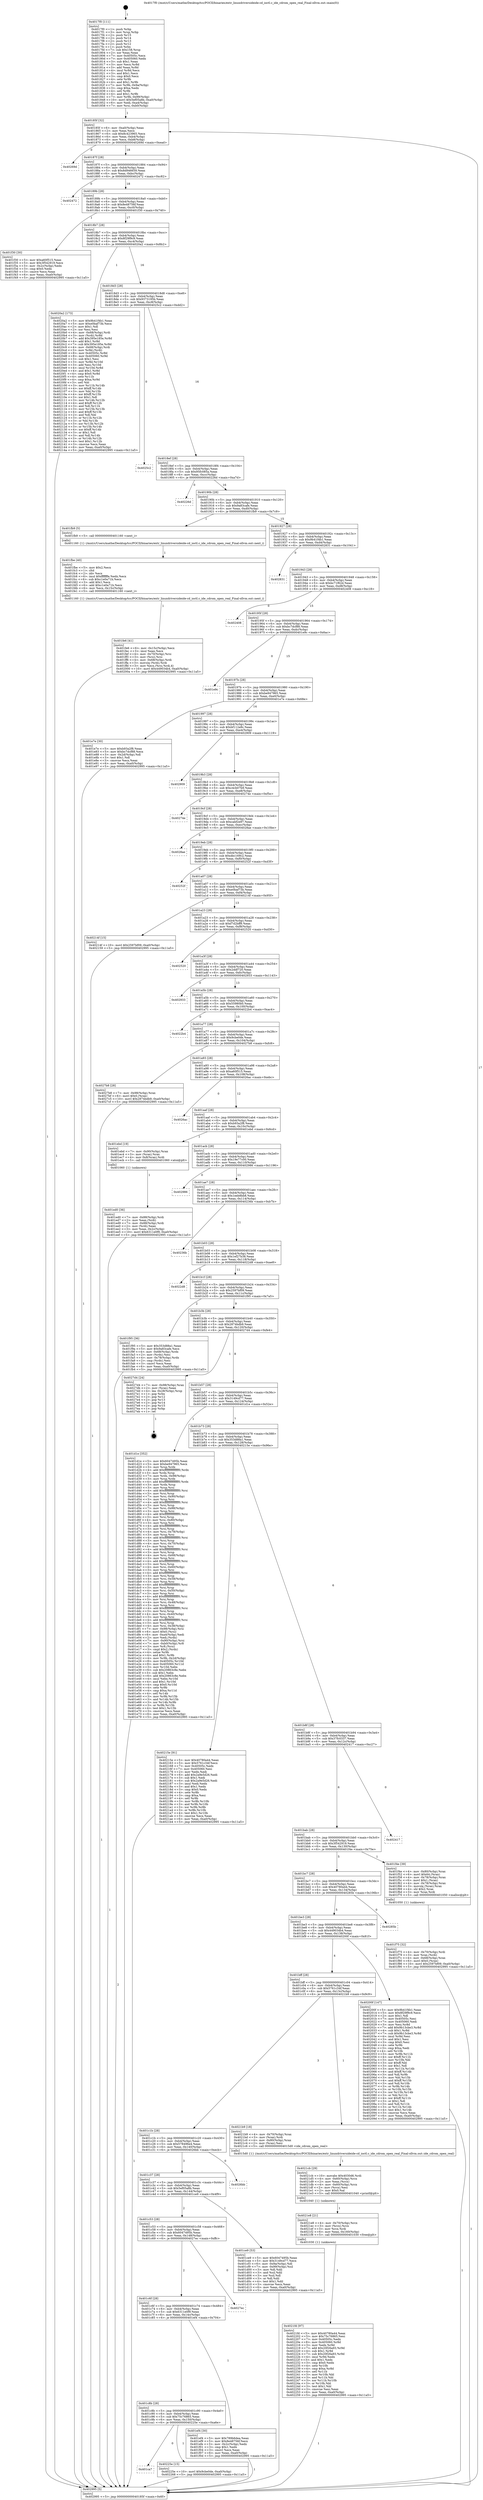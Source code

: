 digraph "0x4017f0" {
  label = "0x4017f0 (/mnt/c/Users/mathe/Desktop/tcc/POCII/binaries/extr_linuxdriversideide-cd_ioctl.c_ide_cdrom_open_real_Final-ollvm.out::main(0))"
  labelloc = "t"
  node[shape=record]

  Entry [label="",width=0.3,height=0.3,shape=circle,fillcolor=black,style=filled]
  "0x40185f" [label="{
     0x40185f [32]\l
     | [instrs]\l
     &nbsp;&nbsp;0x40185f \<+6\>: mov -0xa0(%rbp),%eax\l
     &nbsp;&nbsp;0x401865 \<+2\>: mov %eax,%ecx\l
     &nbsp;&nbsp;0x401867 \<+6\>: sub $0x8c423965,%ecx\l
     &nbsp;&nbsp;0x40186d \<+6\>: mov %eax,-0xb4(%rbp)\l
     &nbsp;&nbsp;0x401873 \<+6\>: mov %ecx,-0xb8(%rbp)\l
     &nbsp;&nbsp;0x401879 \<+6\>: je 000000000040269d \<main+0xead\>\l
  }"]
  "0x40269d" [label="{
     0x40269d\l
  }", style=dashed]
  "0x40187f" [label="{
     0x40187f [28]\l
     | [instrs]\l
     &nbsp;&nbsp;0x40187f \<+5\>: jmp 0000000000401884 \<main+0x94\>\l
     &nbsp;&nbsp;0x401884 \<+6\>: mov -0xb4(%rbp),%eax\l
     &nbsp;&nbsp;0x40188a \<+5\>: sub $0x8d946659,%eax\l
     &nbsp;&nbsp;0x40188f \<+6\>: mov %eax,-0xbc(%rbp)\l
     &nbsp;&nbsp;0x401895 \<+6\>: je 0000000000402472 \<main+0xc82\>\l
  }"]
  Exit [label="",width=0.3,height=0.3,shape=circle,fillcolor=black,style=filled,peripheries=2]
  "0x402472" [label="{
     0x402472\l
  }", style=dashed]
  "0x40189b" [label="{
     0x40189b [28]\l
     | [instrs]\l
     &nbsp;&nbsp;0x40189b \<+5\>: jmp 00000000004018a0 \<main+0xb0\>\l
     &nbsp;&nbsp;0x4018a0 \<+6\>: mov -0xb4(%rbp),%eax\l
     &nbsp;&nbsp;0x4018a6 \<+5\>: sub $0x8e48756f,%eax\l
     &nbsp;&nbsp;0x4018ab \<+6\>: mov %eax,-0xc0(%rbp)\l
     &nbsp;&nbsp;0x4018b1 \<+6\>: je 0000000000401f30 \<main+0x740\>\l
  }"]
  "0x401ca7" [label="{
     0x401ca7\l
  }", style=dashed]
  "0x401f30" [label="{
     0x401f30 [30]\l
     | [instrs]\l
     &nbsp;&nbsp;0x401f30 \<+5\>: mov $0xa60f515,%eax\l
     &nbsp;&nbsp;0x401f35 \<+5\>: mov $0x3f542919,%ecx\l
     &nbsp;&nbsp;0x401f3a \<+3\>: mov -0x2c(%rbp),%edx\l
     &nbsp;&nbsp;0x401f3d \<+3\>: cmp $0x0,%edx\l
     &nbsp;&nbsp;0x401f40 \<+3\>: cmove %ecx,%eax\l
     &nbsp;&nbsp;0x401f43 \<+6\>: mov %eax,-0xa0(%rbp)\l
     &nbsp;&nbsp;0x401f49 \<+5\>: jmp 0000000000402995 \<main+0x11a5\>\l
  }"]
  "0x4018b7" [label="{
     0x4018b7 [28]\l
     | [instrs]\l
     &nbsp;&nbsp;0x4018b7 \<+5\>: jmp 00000000004018bc \<main+0xcc\>\l
     &nbsp;&nbsp;0x4018bc \<+6\>: mov -0xb4(%rbp),%eax\l
     &nbsp;&nbsp;0x4018c2 \<+5\>: sub $0x8f29f9c9,%eax\l
     &nbsp;&nbsp;0x4018c7 \<+6\>: mov %eax,-0xc4(%rbp)\l
     &nbsp;&nbsp;0x4018cd \<+6\>: je 00000000004020a2 \<main+0x8b2\>\l
  }"]
  "0x40225e" [label="{
     0x40225e [15]\l
     | [instrs]\l
     &nbsp;&nbsp;0x40225e \<+10\>: movl $0x9cbe0de,-0xa0(%rbp)\l
     &nbsp;&nbsp;0x402268 \<+5\>: jmp 0000000000402995 \<main+0x11a5\>\l
  }"]
  "0x4020a2" [label="{
     0x4020a2 [173]\l
     | [instrs]\l
     &nbsp;&nbsp;0x4020a2 \<+5\>: mov $0x9b41f4b1,%eax\l
     &nbsp;&nbsp;0x4020a7 \<+5\>: mov $0xe0baf73b,%ecx\l
     &nbsp;&nbsp;0x4020ac \<+2\>: mov $0x1,%dl\l
     &nbsp;&nbsp;0x4020ae \<+2\>: xor %esi,%esi\l
     &nbsp;&nbsp;0x4020b0 \<+4\>: mov -0x68(%rbp),%rdi\l
     &nbsp;&nbsp;0x4020b4 \<+3\>: mov (%rdi),%r8d\l
     &nbsp;&nbsp;0x4020b7 \<+7\>: add $0x395e185e,%r8d\l
     &nbsp;&nbsp;0x4020be \<+4\>: add $0x1,%r8d\l
     &nbsp;&nbsp;0x4020c2 \<+7\>: sub $0x395e185e,%r8d\l
     &nbsp;&nbsp;0x4020c9 \<+4\>: mov -0x68(%rbp),%rdi\l
     &nbsp;&nbsp;0x4020cd \<+3\>: mov %r8d,(%rdi)\l
     &nbsp;&nbsp;0x4020d0 \<+8\>: mov 0x40505c,%r8d\l
     &nbsp;&nbsp;0x4020d8 \<+8\>: mov 0x405060,%r9d\l
     &nbsp;&nbsp;0x4020e0 \<+3\>: sub $0x1,%esi\l
     &nbsp;&nbsp;0x4020e3 \<+3\>: mov %r8d,%r10d\l
     &nbsp;&nbsp;0x4020e6 \<+3\>: add %esi,%r10d\l
     &nbsp;&nbsp;0x4020e9 \<+4\>: imul %r10d,%r8d\l
     &nbsp;&nbsp;0x4020ed \<+4\>: and $0x1,%r8d\l
     &nbsp;&nbsp;0x4020f1 \<+4\>: cmp $0x0,%r8d\l
     &nbsp;&nbsp;0x4020f5 \<+4\>: sete %r11b\l
     &nbsp;&nbsp;0x4020f9 \<+4\>: cmp $0xa,%r9d\l
     &nbsp;&nbsp;0x4020fd \<+3\>: setl %bl\l
     &nbsp;&nbsp;0x402100 \<+3\>: mov %r11b,%r14b\l
     &nbsp;&nbsp;0x402103 \<+4\>: xor $0xff,%r14b\l
     &nbsp;&nbsp;0x402107 \<+3\>: mov %bl,%r15b\l
     &nbsp;&nbsp;0x40210a \<+4\>: xor $0xff,%r15b\l
     &nbsp;&nbsp;0x40210e \<+3\>: xor $0x1,%dl\l
     &nbsp;&nbsp;0x402111 \<+3\>: mov %r14b,%r12b\l
     &nbsp;&nbsp;0x402114 \<+4\>: and $0xff,%r12b\l
     &nbsp;&nbsp;0x402118 \<+3\>: and %dl,%r11b\l
     &nbsp;&nbsp;0x40211b \<+3\>: mov %r15b,%r13b\l
     &nbsp;&nbsp;0x40211e \<+4\>: and $0xff,%r13b\l
     &nbsp;&nbsp;0x402122 \<+2\>: and %dl,%bl\l
     &nbsp;&nbsp;0x402124 \<+3\>: or %r11b,%r12b\l
     &nbsp;&nbsp;0x402127 \<+3\>: or %bl,%r13b\l
     &nbsp;&nbsp;0x40212a \<+3\>: xor %r13b,%r12b\l
     &nbsp;&nbsp;0x40212d \<+3\>: or %r15b,%r14b\l
     &nbsp;&nbsp;0x402130 \<+4\>: xor $0xff,%r14b\l
     &nbsp;&nbsp;0x402134 \<+3\>: or $0x1,%dl\l
     &nbsp;&nbsp;0x402137 \<+3\>: and %dl,%r14b\l
     &nbsp;&nbsp;0x40213a \<+3\>: or %r14b,%r12b\l
     &nbsp;&nbsp;0x40213d \<+4\>: test $0x1,%r12b\l
     &nbsp;&nbsp;0x402141 \<+3\>: cmovne %ecx,%eax\l
     &nbsp;&nbsp;0x402144 \<+6\>: mov %eax,-0xa0(%rbp)\l
     &nbsp;&nbsp;0x40214a \<+5\>: jmp 0000000000402995 \<main+0x11a5\>\l
  }"]
  "0x4018d3" [label="{
     0x4018d3 [28]\l
     | [instrs]\l
     &nbsp;&nbsp;0x4018d3 \<+5\>: jmp 00000000004018d8 \<main+0xe8\>\l
     &nbsp;&nbsp;0x4018d8 \<+6\>: mov -0xb4(%rbp),%eax\l
     &nbsp;&nbsp;0x4018de \<+5\>: sub $0x9373195b,%eax\l
     &nbsp;&nbsp;0x4018e3 \<+6\>: mov %eax,-0xc8(%rbp)\l
     &nbsp;&nbsp;0x4018e9 \<+6\>: je 00000000004025c2 \<main+0xdd2\>\l
  }"]
  "0x4021fd" [label="{
     0x4021fd [97]\l
     | [instrs]\l
     &nbsp;&nbsp;0x4021fd \<+5\>: mov $0x40780a44,%eax\l
     &nbsp;&nbsp;0x402202 \<+5\>: mov $0x75c76865,%esi\l
     &nbsp;&nbsp;0x402207 \<+7\>: mov 0x40505c,%edx\l
     &nbsp;&nbsp;0x40220e \<+8\>: mov 0x405060,%r8d\l
     &nbsp;&nbsp;0x402216 \<+3\>: mov %edx,%r9d\l
     &nbsp;&nbsp;0x402219 \<+7\>: add $0x20f26a93,%r9d\l
     &nbsp;&nbsp;0x402220 \<+4\>: sub $0x1,%r9d\l
     &nbsp;&nbsp;0x402224 \<+7\>: sub $0x20f26a93,%r9d\l
     &nbsp;&nbsp;0x40222b \<+4\>: imul %r9d,%edx\l
     &nbsp;&nbsp;0x40222f \<+3\>: and $0x1,%edx\l
     &nbsp;&nbsp;0x402232 \<+3\>: cmp $0x0,%edx\l
     &nbsp;&nbsp;0x402235 \<+4\>: sete %r10b\l
     &nbsp;&nbsp;0x402239 \<+4\>: cmp $0xa,%r8d\l
     &nbsp;&nbsp;0x40223d \<+4\>: setl %r11b\l
     &nbsp;&nbsp;0x402241 \<+3\>: mov %r10b,%bl\l
     &nbsp;&nbsp;0x402244 \<+3\>: and %r11b,%bl\l
     &nbsp;&nbsp;0x402247 \<+3\>: xor %r11b,%r10b\l
     &nbsp;&nbsp;0x40224a \<+3\>: or %r10b,%bl\l
     &nbsp;&nbsp;0x40224d \<+3\>: test $0x1,%bl\l
     &nbsp;&nbsp;0x402250 \<+3\>: cmovne %esi,%eax\l
     &nbsp;&nbsp;0x402253 \<+6\>: mov %eax,-0xa0(%rbp)\l
     &nbsp;&nbsp;0x402259 \<+5\>: jmp 0000000000402995 \<main+0x11a5\>\l
  }"]
  "0x4025c2" [label="{
     0x4025c2\l
  }", style=dashed]
  "0x4018ef" [label="{
     0x4018ef [28]\l
     | [instrs]\l
     &nbsp;&nbsp;0x4018ef \<+5\>: jmp 00000000004018f4 \<main+0x104\>\l
     &nbsp;&nbsp;0x4018f4 \<+6\>: mov -0xb4(%rbp),%eax\l
     &nbsp;&nbsp;0x4018fa \<+5\>: sub $0x95fc085a,%eax\l
     &nbsp;&nbsp;0x4018ff \<+6\>: mov %eax,-0xcc(%rbp)\l
     &nbsp;&nbsp;0x401905 \<+6\>: je 000000000040226d \<main+0xa7d\>\l
  }"]
  "0x4021e8" [label="{
     0x4021e8 [21]\l
     | [instrs]\l
     &nbsp;&nbsp;0x4021e8 \<+4\>: mov -0x70(%rbp),%rcx\l
     &nbsp;&nbsp;0x4021ec \<+3\>: mov (%rcx),%rcx\l
     &nbsp;&nbsp;0x4021ef \<+3\>: mov %rcx,%rdi\l
     &nbsp;&nbsp;0x4021f2 \<+6\>: mov %eax,-0x160(%rbp)\l
     &nbsp;&nbsp;0x4021f8 \<+5\>: call 0000000000401030 \<free@plt\>\l
     | [calls]\l
     &nbsp;&nbsp;0x401030 \{1\} (unknown)\l
  }"]
  "0x40226d" [label="{
     0x40226d\l
  }", style=dashed]
  "0x40190b" [label="{
     0x40190b [28]\l
     | [instrs]\l
     &nbsp;&nbsp;0x40190b \<+5\>: jmp 0000000000401910 \<main+0x120\>\l
     &nbsp;&nbsp;0x401910 \<+6\>: mov -0xb4(%rbp),%eax\l
     &nbsp;&nbsp;0x401916 \<+5\>: sub $0x9a83cafe,%eax\l
     &nbsp;&nbsp;0x40191b \<+6\>: mov %eax,-0xd0(%rbp)\l
     &nbsp;&nbsp;0x401921 \<+6\>: je 0000000000401fb9 \<main+0x7c9\>\l
  }"]
  "0x4021cb" [label="{
     0x4021cb [29]\l
     | [instrs]\l
     &nbsp;&nbsp;0x4021cb \<+10\>: movabs $0x4030d6,%rdi\l
     &nbsp;&nbsp;0x4021d5 \<+4\>: mov -0x60(%rbp),%rcx\l
     &nbsp;&nbsp;0x4021d9 \<+2\>: mov %eax,(%rcx)\l
     &nbsp;&nbsp;0x4021db \<+4\>: mov -0x60(%rbp),%rcx\l
     &nbsp;&nbsp;0x4021df \<+2\>: mov (%rcx),%esi\l
     &nbsp;&nbsp;0x4021e1 \<+2\>: mov $0x0,%al\l
     &nbsp;&nbsp;0x4021e3 \<+5\>: call 0000000000401040 \<printf@plt\>\l
     | [calls]\l
     &nbsp;&nbsp;0x401040 \{1\} (unknown)\l
  }"]
  "0x401fb9" [label="{
     0x401fb9 [5]\l
     | [instrs]\l
     &nbsp;&nbsp;0x401fb9 \<+5\>: call 0000000000401160 \<next_i\>\l
     | [calls]\l
     &nbsp;&nbsp;0x401160 \{1\} (/mnt/c/Users/mathe/Desktop/tcc/POCII/binaries/extr_linuxdriversideide-cd_ioctl.c_ide_cdrom_open_real_Final-ollvm.out::next_i)\l
  }"]
  "0x401927" [label="{
     0x401927 [28]\l
     | [instrs]\l
     &nbsp;&nbsp;0x401927 \<+5\>: jmp 000000000040192c \<main+0x13c\>\l
     &nbsp;&nbsp;0x40192c \<+6\>: mov -0xb4(%rbp),%eax\l
     &nbsp;&nbsp;0x401932 \<+5\>: sub $0x9b41f4b1,%eax\l
     &nbsp;&nbsp;0x401937 \<+6\>: mov %eax,-0xd4(%rbp)\l
     &nbsp;&nbsp;0x40193d \<+6\>: je 0000000000402831 \<main+0x1041\>\l
  }"]
  "0x401fe6" [label="{
     0x401fe6 [41]\l
     | [instrs]\l
     &nbsp;&nbsp;0x401fe6 \<+6\>: mov -0x15c(%rbp),%ecx\l
     &nbsp;&nbsp;0x401fec \<+3\>: imul %eax,%ecx\l
     &nbsp;&nbsp;0x401fef \<+4\>: mov -0x70(%rbp),%rsi\l
     &nbsp;&nbsp;0x401ff3 \<+3\>: mov (%rsi),%rsi\l
     &nbsp;&nbsp;0x401ff6 \<+4\>: mov -0x68(%rbp),%rdi\l
     &nbsp;&nbsp;0x401ffa \<+3\>: movslq (%rdi),%rdi\l
     &nbsp;&nbsp;0x401ffd \<+3\>: mov %ecx,(%rsi,%rdi,4)\l
     &nbsp;&nbsp;0x402000 \<+10\>: movl $0x449034b4,-0xa0(%rbp)\l
     &nbsp;&nbsp;0x40200a \<+5\>: jmp 0000000000402995 \<main+0x11a5\>\l
  }"]
  "0x402831" [label="{
     0x402831\l
  }", style=dashed]
  "0x401943" [label="{
     0x401943 [28]\l
     | [instrs]\l
     &nbsp;&nbsp;0x401943 \<+5\>: jmp 0000000000401948 \<main+0x158\>\l
     &nbsp;&nbsp;0x401948 \<+6\>: mov -0xb4(%rbp),%eax\l
     &nbsp;&nbsp;0x40194e \<+5\>: sub $0xbc71f62d,%eax\l
     &nbsp;&nbsp;0x401953 \<+6\>: mov %eax,-0xd8(%rbp)\l
     &nbsp;&nbsp;0x401959 \<+6\>: je 0000000000402408 \<main+0xc18\>\l
  }"]
  "0x401fbe" [label="{
     0x401fbe [40]\l
     | [instrs]\l
     &nbsp;&nbsp;0x401fbe \<+5\>: mov $0x2,%ecx\l
     &nbsp;&nbsp;0x401fc3 \<+1\>: cltd\l
     &nbsp;&nbsp;0x401fc4 \<+2\>: idiv %ecx\l
     &nbsp;&nbsp;0x401fc6 \<+6\>: imul $0xfffffffe,%edx,%ecx\l
     &nbsp;&nbsp;0x401fcc \<+6\>: sub $0xc1e0a71b,%ecx\l
     &nbsp;&nbsp;0x401fd2 \<+3\>: add $0x1,%ecx\l
     &nbsp;&nbsp;0x401fd5 \<+6\>: add $0xc1e0a71b,%ecx\l
     &nbsp;&nbsp;0x401fdb \<+6\>: mov %ecx,-0x15c(%rbp)\l
     &nbsp;&nbsp;0x401fe1 \<+5\>: call 0000000000401160 \<next_i\>\l
     | [calls]\l
     &nbsp;&nbsp;0x401160 \{1\} (/mnt/c/Users/mathe/Desktop/tcc/POCII/binaries/extr_linuxdriversideide-cd_ioctl.c_ide_cdrom_open_real_Final-ollvm.out::next_i)\l
  }"]
  "0x402408" [label="{
     0x402408\l
  }", style=dashed]
  "0x40195f" [label="{
     0x40195f [28]\l
     | [instrs]\l
     &nbsp;&nbsp;0x40195f \<+5\>: jmp 0000000000401964 \<main+0x174\>\l
     &nbsp;&nbsp;0x401964 \<+6\>: mov -0xb4(%rbp),%eax\l
     &nbsp;&nbsp;0x40196a \<+5\>: sub $0xbc7dcf88,%eax\l
     &nbsp;&nbsp;0x40196f \<+6\>: mov %eax,-0xdc(%rbp)\l
     &nbsp;&nbsp;0x401975 \<+6\>: je 0000000000401e9c \<main+0x6ac\>\l
  }"]
  "0x401f75" [label="{
     0x401f75 [32]\l
     | [instrs]\l
     &nbsp;&nbsp;0x401f75 \<+4\>: mov -0x70(%rbp),%rdi\l
     &nbsp;&nbsp;0x401f79 \<+3\>: mov %rax,(%rdi)\l
     &nbsp;&nbsp;0x401f7c \<+4\>: mov -0x68(%rbp),%rax\l
     &nbsp;&nbsp;0x401f80 \<+6\>: movl $0x0,(%rax)\l
     &nbsp;&nbsp;0x401f86 \<+10\>: movl $0x2597bf09,-0xa0(%rbp)\l
     &nbsp;&nbsp;0x401f90 \<+5\>: jmp 0000000000402995 \<main+0x11a5\>\l
  }"]
  "0x401e9c" [label="{
     0x401e9c\l
  }", style=dashed]
  "0x40197b" [label="{
     0x40197b [28]\l
     | [instrs]\l
     &nbsp;&nbsp;0x40197b \<+5\>: jmp 0000000000401980 \<main+0x190\>\l
     &nbsp;&nbsp;0x401980 \<+6\>: mov -0xb4(%rbp),%eax\l
     &nbsp;&nbsp;0x401986 \<+5\>: sub $0xbe947965,%eax\l
     &nbsp;&nbsp;0x40198b \<+6\>: mov %eax,-0xe0(%rbp)\l
     &nbsp;&nbsp;0x401991 \<+6\>: je 0000000000401e7e \<main+0x68e\>\l
  }"]
  "0x401c8b" [label="{
     0x401c8b [28]\l
     | [instrs]\l
     &nbsp;&nbsp;0x401c8b \<+5\>: jmp 0000000000401c90 \<main+0x4a0\>\l
     &nbsp;&nbsp;0x401c90 \<+6\>: mov -0xb4(%rbp),%eax\l
     &nbsp;&nbsp;0x401c96 \<+5\>: sub $0x75c76865,%eax\l
     &nbsp;&nbsp;0x401c9b \<+6\>: mov %eax,-0x150(%rbp)\l
     &nbsp;&nbsp;0x401ca1 \<+6\>: je 000000000040225e \<main+0xa6e\>\l
  }"]
  "0x401e7e" [label="{
     0x401e7e [30]\l
     | [instrs]\l
     &nbsp;&nbsp;0x401e7e \<+5\>: mov $0xb93a2f8,%eax\l
     &nbsp;&nbsp;0x401e83 \<+5\>: mov $0xbc7dcf88,%ecx\l
     &nbsp;&nbsp;0x401e88 \<+3\>: mov -0x2d(%rbp),%dl\l
     &nbsp;&nbsp;0x401e8b \<+3\>: test $0x1,%dl\l
     &nbsp;&nbsp;0x401e8e \<+3\>: cmovne %ecx,%eax\l
     &nbsp;&nbsp;0x401e91 \<+6\>: mov %eax,-0xa0(%rbp)\l
     &nbsp;&nbsp;0x401e97 \<+5\>: jmp 0000000000402995 \<main+0x11a5\>\l
  }"]
  "0x401997" [label="{
     0x401997 [28]\l
     | [instrs]\l
     &nbsp;&nbsp;0x401997 \<+5\>: jmp 000000000040199c \<main+0x1ac\>\l
     &nbsp;&nbsp;0x40199c \<+6\>: mov -0xb4(%rbp),%eax\l
     &nbsp;&nbsp;0x4019a2 \<+5\>: sub $0xbf112a9c,%eax\l
     &nbsp;&nbsp;0x4019a7 \<+6\>: mov %eax,-0xe4(%rbp)\l
     &nbsp;&nbsp;0x4019ad \<+6\>: je 0000000000402909 \<main+0x1119\>\l
  }"]
  "0x401ef4" [label="{
     0x401ef4 [30]\l
     | [instrs]\l
     &nbsp;&nbsp;0x401ef4 \<+5\>: mov $0x789b6dea,%eax\l
     &nbsp;&nbsp;0x401ef9 \<+5\>: mov $0x8e48756f,%ecx\l
     &nbsp;&nbsp;0x401efe \<+3\>: mov -0x2c(%rbp),%edx\l
     &nbsp;&nbsp;0x401f01 \<+3\>: cmp $0x1,%edx\l
     &nbsp;&nbsp;0x401f04 \<+3\>: cmovl %ecx,%eax\l
     &nbsp;&nbsp;0x401f07 \<+6\>: mov %eax,-0xa0(%rbp)\l
     &nbsp;&nbsp;0x401f0d \<+5\>: jmp 0000000000402995 \<main+0x11a5\>\l
  }"]
  "0x402909" [label="{
     0x402909\l
  }", style=dashed]
  "0x4019b3" [label="{
     0x4019b3 [28]\l
     | [instrs]\l
     &nbsp;&nbsp;0x4019b3 \<+5\>: jmp 00000000004019b8 \<main+0x1c8\>\l
     &nbsp;&nbsp;0x4019b8 \<+6\>: mov -0xb4(%rbp),%eax\l
     &nbsp;&nbsp;0x4019be \<+5\>: sub $0xc4cb07b9,%eax\l
     &nbsp;&nbsp;0x4019c3 \<+6\>: mov %eax,-0xe8(%rbp)\l
     &nbsp;&nbsp;0x4019c9 \<+6\>: je 000000000040274e \<main+0xf5e\>\l
  }"]
  "0x401c6f" [label="{
     0x401c6f [28]\l
     | [instrs]\l
     &nbsp;&nbsp;0x401c6f \<+5\>: jmp 0000000000401c74 \<main+0x484\>\l
     &nbsp;&nbsp;0x401c74 \<+6\>: mov -0xb4(%rbp),%eax\l
     &nbsp;&nbsp;0x401c7a \<+5\>: sub $0x6311e0f9,%eax\l
     &nbsp;&nbsp;0x401c7f \<+6\>: mov %eax,-0x14c(%rbp)\l
     &nbsp;&nbsp;0x401c85 \<+6\>: je 0000000000401ef4 \<main+0x704\>\l
  }"]
  "0x40274e" [label="{
     0x40274e\l
  }", style=dashed]
  "0x4019cf" [label="{
     0x4019cf [28]\l
     | [instrs]\l
     &nbsp;&nbsp;0x4019cf \<+5\>: jmp 00000000004019d4 \<main+0x1e4\>\l
     &nbsp;&nbsp;0x4019d4 \<+6\>: mov -0xb4(%rbp),%eax\l
     &nbsp;&nbsp;0x4019da \<+5\>: sub $0xcabf2e97,%eax\l
     &nbsp;&nbsp;0x4019df \<+6\>: mov %eax,-0xec(%rbp)\l
     &nbsp;&nbsp;0x4019e5 \<+6\>: je 00000000004028ae \<main+0x10be\>\l
  }"]
  "0x4027ec" [label="{
     0x4027ec\l
  }", style=dashed]
  "0x4028ae" [label="{
     0x4028ae\l
  }", style=dashed]
  "0x4019eb" [label="{
     0x4019eb [28]\l
     | [instrs]\l
     &nbsp;&nbsp;0x4019eb \<+5\>: jmp 00000000004019f0 \<main+0x200\>\l
     &nbsp;&nbsp;0x4019f0 \<+6\>: mov -0xb4(%rbp),%eax\l
     &nbsp;&nbsp;0x4019f6 \<+5\>: sub $0xdbc169c2,%eax\l
     &nbsp;&nbsp;0x4019fb \<+6\>: mov %eax,-0xf0(%rbp)\l
     &nbsp;&nbsp;0x401a01 \<+6\>: je 000000000040252f \<main+0xd3f\>\l
  }"]
  "0x401ed0" [label="{
     0x401ed0 [36]\l
     | [instrs]\l
     &nbsp;&nbsp;0x401ed0 \<+7\>: mov -0x88(%rbp),%rdi\l
     &nbsp;&nbsp;0x401ed7 \<+2\>: mov %eax,(%rdi)\l
     &nbsp;&nbsp;0x401ed9 \<+7\>: mov -0x88(%rbp),%rdi\l
     &nbsp;&nbsp;0x401ee0 \<+2\>: mov (%rdi),%eax\l
     &nbsp;&nbsp;0x401ee2 \<+3\>: mov %eax,-0x2c(%rbp)\l
     &nbsp;&nbsp;0x401ee5 \<+10\>: movl $0x6311e0f9,-0xa0(%rbp)\l
     &nbsp;&nbsp;0x401eef \<+5\>: jmp 0000000000402995 \<main+0x11a5\>\l
  }"]
  "0x40252f" [label="{
     0x40252f\l
  }", style=dashed]
  "0x401a07" [label="{
     0x401a07 [28]\l
     | [instrs]\l
     &nbsp;&nbsp;0x401a07 \<+5\>: jmp 0000000000401a0c \<main+0x21c\>\l
     &nbsp;&nbsp;0x401a0c \<+6\>: mov -0xb4(%rbp),%eax\l
     &nbsp;&nbsp;0x401a12 \<+5\>: sub $0xe0baf73b,%eax\l
     &nbsp;&nbsp;0x401a17 \<+6\>: mov %eax,-0xf4(%rbp)\l
     &nbsp;&nbsp;0x401a1d \<+6\>: je 000000000040214f \<main+0x95f\>\l
  }"]
  "0x4017f0" [label="{
     0x4017f0 [111]\l
     | [instrs]\l
     &nbsp;&nbsp;0x4017f0 \<+1\>: push %rbp\l
     &nbsp;&nbsp;0x4017f1 \<+3\>: mov %rsp,%rbp\l
     &nbsp;&nbsp;0x4017f4 \<+2\>: push %r15\l
     &nbsp;&nbsp;0x4017f6 \<+2\>: push %r14\l
     &nbsp;&nbsp;0x4017f8 \<+2\>: push %r13\l
     &nbsp;&nbsp;0x4017fa \<+2\>: push %r12\l
     &nbsp;&nbsp;0x4017fc \<+1\>: push %rbx\l
     &nbsp;&nbsp;0x4017fd \<+7\>: sub $0x158,%rsp\l
     &nbsp;&nbsp;0x401804 \<+2\>: xor %eax,%eax\l
     &nbsp;&nbsp;0x401806 \<+7\>: mov 0x40505c,%ecx\l
     &nbsp;&nbsp;0x40180d \<+7\>: mov 0x405060,%edx\l
     &nbsp;&nbsp;0x401814 \<+3\>: sub $0x1,%eax\l
     &nbsp;&nbsp;0x401817 \<+3\>: mov %ecx,%r8d\l
     &nbsp;&nbsp;0x40181a \<+3\>: add %eax,%r8d\l
     &nbsp;&nbsp;0x40181d \<+4\>: imul %r8d,%ecx\l
     &nbsp;&nbsp;0x401821 \<+3\>: and $0x1,%ecx\l
     &nbsp;&nbsp;0x401824 \<+3\>: cmp $0x0,%ecx\l
     &nbsp;&nbsp;0x401827 \<+4\>: sete %r9b\l
     &nbsp;&nbsp;0x40182b \<+4\>: and $0x1,%r9b\l
     &nbsp;&nbsp;0x40182f \<+7\>: mov %r9b,-0x9a(%rbp)\l
     &nbsp;&nbsp;0x401836 \<+3\>: cmp $0xa,%edx\l
     &nbsp;&nbsp;0x401839 \<+4\>: setl %r9b\l
     &nbsp;&nbsp;0x40183d \<+4\>: and $0x1,%r9b\l
     &nbsp;&nbsp;0x401841 \<+7\>: mov %r9b,-0x99(%rbp)\l
     &nbsp;&nbsp;0x401848 \<+10\>: movl $0x5ef05a8b,-0xa0(%rbp)\l
     &nbsp;&nbsp;0x401852 \<+6\>: mov %edi,-0xa4(%rbp)\l
     &nbsp;&nbsp;0x401858 \<+7\>: mov %rsi,-0xb0(%rbp)\l
  }"]
  "0x40214f" [label="{
     0x40214f [15]\l
     | [instrs]\l
     &nbsp;&nbsp;0x40214f \<+10\>: movl $0x2597bf09,-0xa0(%rbp)\l
     &nbsp;&nbsp;0x402159 \<+5\>: jmp 0000000000402995 \<main+0x11a5\>\l
  }"]
  "0x401a23" [label="{
     0x401a23 [28]\l
     | [instrs]\l
     &nbsp;&nbsp;0x401a23 \<+5\>: jmp 0000000000401a28 \<main+0x238\>\l
     &nbsp;&nbsp;0x401a28 \<+6\>: mov -0xb4(%rbp),%eax\l
     &nbsp;&nbsp;0x401a2e \<+5\>: sub $0xf7d2bff9,%eax\l
     &nbsp;&nbsp;0x401a33 \<+6\>: mov %eax,-0xf8(%rbp)\l
     &nbsp;&nbsp;0x401a39 \<+6\>: je 0000000000402520 \<main+0xd30\>\l
  }"]
  "0x402995" [label="{
     0x402995 [5]\l
     | [instrs]\l
     &nbsp;&nbsp;0x402995 \<+5\>: jmp 000000000040185f \<main+0x6f\>\l
  }"]
  "0x402520" [label="{
     0x402520\l
  }", style=dashed]
  "0x401a3f" [label="{
     0x401a3f [28]\l
     | [instrs]\l
     &nbsp;&nbsp;0x401a3f \<+5\>: jmp 0000000000401a44 \<main+0x254\>\l
     &nbsp;&nbsp;0x401a44 \<+6\>: mov -0xb4(%rbp),%eax\l
     &nbsp;&nbsp;0x401a4a \<+5\>: sub $0x2ddf720,%eax\l
     &nbsp;&nbsp;0x401a4f \<+6\>: mov %eax,-0xfc(%rbp)\l
     &nbsp;&nbsp;0x401a55 \<+6\>: je 0000000000402933 \<main+0x1143\>\l
  }"]
  "0x401c53" [label="{
     0x401c53 [28]\l
     | [instrs]\l
     &nbsp;&nbsp;0x401c53 \<+5\>: jmp 0000000000401c58 \<main+0x468\>\l
     &nbsp;&nbsp;0x401c58 \<+6\>: mov -0xb4(%rbp),%eax\l
     &nbsp;&nbsp;0x401c5e \<+5\>: sub $0x6047495b,%eax\l
     &nbsp;&nbsp;0x401c63 \<+6\>: mov %eax,-0x148(%rbp)\l
     &nbsp;&nbsp;0x401c69 \<+6\>: je 00000000004027ec \<main+0xffc\>\l
  }"]
  "0x402933" [label="{
     0x402933\l
  }", style=dashed]
  "0x401a5b" [label="{
     0x401a5b [28]\l
     | [instrs]\l
     &nbsp;&nbsp;0x401a5b \<+5\>: jmp 0000000000401a60 \<main+0x270\>\l
     &nbsp;&nbsp;0x401a60 \<+6\>: mov -0xb4(%rbp),%eax\l
     &nbsp;&nbsp;0x401a66 \<+5\>: sub $0x55980b0,%eax\l
     &nbsp;&nbsp;0x401a6b \<+6\>: mov %eax,-0x100(%rbp)\l
     &nbsp;&nbsp;0x401a71 \<+6\>: je 00000000004022b4 \<main+0xac4\>\l
  }"]
  "0x401ce9" [label="{
     0x401ce9 [53]\l
     | [instrs]\l
     &nbsp;&nbsp;0x401ce9 \<+5\>: mov $0x6047495b,%eax\l
     &nbsp;&nbsp;0x401cee \<+5\>: mov $0x3149cd77,%ecx\l
     &nbsp;&nbsp;0x401cf3 \<+6\>: mov -0x9a(%rbp),%dl\l
     &nbsp;&nbsp;0x401cf9 \<+7\>: mov -0x99(%rbp),%sil\l
     &nbsp;&nbsp;0x401d00 \<+3\>: mov %dl,%dil\l
     &nbsp;&nbsp;0x401d03 \<+3\>: and %sil,%dil\l
     &nbsp;&nbsp;0x401d06 \<+3\>: xor %sil,%dl\l
     &nbsp;&nbsp;0x401d09 \<+3\>: or %dl,%dil\l
     &nbsp;&nbsp;0x401d0c \<+4\>: test $0x1,%dil\l
     &nbsp;&nbsp;0x401d10 \<+3\>: cmovne %ecx,%eax\l
     &nbsp;&nbsp;0x401d13 \<+6\>: mov %eax,-0xa0(%rbp)\l
     &nbsp;&nbsp;0x401d19 \<+5\>: jmp 0000000000402995 \<main+0x11a5\>\l
  }"]
  "0x4022b4" [label="{
     0x4022b4\l
  }", style=dashed]
  "0x401a77" [label="{
     0x401a77 [28]\l
     | [instrs]\l
     &nbsp;&nbsp;0x401a77 \<+5\>: jmp 0000000000401a7c \<main+0x28c\>\l
     &nbsp;&nbsp;0x401a7c \<+6\>: mov -0xb4(%rbp),%eax\l
     &nbsp;&nbsp;0x401a82 \<+5\>: sub $0x9cbe0de,%eax\l
     &nbsp;&nbsp;0x401a87 \<+6\>: mov %eax,-0x104(%rbp)\l
     &nbsp;&nbsp;0x401a8d \<+6\>: je 00000000004027b8 \<main+0xfc8\>\l
  }"]
  "0x401c37" [label="{
     0x401c37 [28]\l
     | [instrs]\l
     &nbsp;&nbsp;0x401c37 \<+5\>: jmp 0000000000401c3c \<main+0x44c\>\l
     &nbsp;&nbsp;0x401c3c \<+6\>: mov -0xb4(%rbp),%eax\l
     &nbsp;&nbsp;0x401c42 \<+5\>: sub $0x5ef05a8b,%eax\l
     &nbsp;&nbsp;0x401c47 \<+6\>: mov %eax,-0x144(%rbp)\l
     &nbsp;&nbsp;0x401c4d \<+6\>: je 0000000000401ce9 \<main+0x4f9\>\l
  }"]
  "0x4027b8" [label="{
     0x4027b8 [28]\l
     | [instrs]\l
     &nbsp;&nbsp;0x4027b8 \<+7\>: mov -0x98(%rbp),%rax\l
     &nbsp;&nbsp;0x4027bf \<+6\>: movl $0x0,(%rax)\l
     &nbsp;&nbsp;0x4027c5 \<+10\>: movl $0x2874bdb9,-0xa0(%rbp)\l
     &nbsp;&nbsp;0x4027cf \<+5\>: jmp 0000000000402995 \<main+0x11a5\>\l
  }"]
  "0x401a93" [label="{
     0x401a93 [28]\l
     | [instrs]\l
     &nbsp;&nbsp;0x401a93 \<+5\>: jmp 0000000000401a98 \<main+0x2a8\>\l
     &nbsp;&nbsp;0x401a98 \<+6\>: mov -0xb4(%rbp),%eax\l
     &nbsp;&nbsp;0x401a9e \<+5\>: sub $0xa60f515,%eax\l
     &nbsp;&nbsp;0x401aa3 \<+6\>: mov %eax,-0x108(%rbp)\l
     &nbsp;&nbsp;0x401aa9 \<+6\>: je 00000000004026ac \<main+0xebc\>\l
  }"]
  "0x4026bb" [label="{
     0x4026bb\l
  }", style=dashed]
  "0x4026ac" [label="{
     0x4026ac\l
  }", style=dashed]
  "0x401aaf" [label="{
     0x401aaf [28]\l
     | [instrs]\l
     &nbsp;&nbsp;0x401aaf \<+5\>: jmp 0000000000401ab4 \<main+0x2c4\>\l
     &nbsp;&nbsp;0x401ab4 \<+6\>: mov -0xb4(%rbp),%eax\l
     &nbsp;&nbsp;0x401aba \<+5\>: sub $0xb93a2f8,%eax\l
     &nbsp;&nbsp;0x401abf \<+6\>: mov %eax,-0x10c(%rbp)\l
     &nbsp;&nbsp;0x401ac5 \<+6\>: je 0000000000401ebd \<main+0x6cd\>\l
  }"]
  "0x401c1b" [label="{
     0x401c1b [28]\l
     | [instrs]\l
     &nbsp;&nbsp;0x401c1b \<+5\>: jmp 0000000000401c20 \<main+0x430\>\l
     &nbsp;&nbsp;0x401c20 \<+6\>: mov -0xb4(%rbp),%eax\l
     &nbsp;&nbsp;0x401c26 \<+5\>: sub $0x578496e4,%eax\l
     &nbsp;&nbsp;0x401c2b \<+6\>: mov %eax,-0x140(%rbp)\l
     &nbsp;&nbsp;0x401c31 \<+6\>: je 00000000004026bb \<main+0xecb\>\l
  }"]
  "0x401ebd" [label="{
     0x401ebd [19]\l
     | [instrs]\l
     &nbsp;&nbsp;0x401ebd \<+7\>: mov -0x90(%rbp),%rax\l
     &nbsp;&nbsp;0x401ec4 \<+3\>: mov (%rax),%rax\l
     &nbsp;&nbsp;0x401ec7 \<+4\>: mov 0x8(%rax),%rdi\l
     &nbsp;&nbsp;0x401ecb \<+5\>: call 0000000000401060 \<atoi@plt\>\l
     | [calls]\l
     &nbsp;&nbsp;0x401060 \{1\} (unknown)\l
  }"]
  "0x401acb" [label="{
     0x401acb [28]\l
     | [instrs]\l
     &nbsp;&nbsp;0x401acb \<+5\>: jmp 0000000000401ad0 \<main+0x2e0\>\l
     &nbsp;&nbsp;0x401ad0 \<+6\>: mov -0xb4(%rbp),%eax\l
     &nbsp;&nbsp;0x401ad6 \<+5\>: sub $0x19e77c00,%eax\l
     &nbsp;&nbsp;0x401adb \<+6\>: mov %eax,-0x110(%rbp)\l
     &nbsp;&nbsp;0x401ae1 \<+6\>: je 0000000000402986 \<main+0x1196\>\l
  }"]
  "0x4021b9" [label="{
     0x4021b9 [18]\l
     | [instrs]\l
     &nbsp;&nbsp;0x4021b9 \<+4\>: mov -0x70(%rbp),%rax\l
     &nbsp;&nbsp;0x4021bd \<+3\>: mov (%rax),%rdi\l
     &nbsp;&nbsp;0x4021c0 \<+4\>: mov -0x80(%rbp),%rax\l
     &nbsp;&nbsp;0x4021c4 \<+2\>: mov (%rax),%esi\l
     &nbsp;&nbsp;0x4021c6 \<+5\>: call 00000000004015d0 \<ide_cdrom_open_real\>\l
     | [calls]\l
     &nbsp;&nbsp;0x4015d0 \{1\} (/mnt/c/Users/mathe/Desktop/tcc/POCII/binaries/extr_linuxdriversideide-cd_ioctl.c_ide_cdrom_open_real_Final-ollvm.out::ide_cdrom_open_real)\l
  }"]
  "0x402986" [label="{
     0x402986\l
  }", style=dashed]
  "0x401ae7" [label="{
     0x401ae7 [28]\l
     | [instrs]\l
     &nbsp;&nbsp;0x401ae7 \<+5\>: jmp 0000000000401aec \<main+0x2fc\>\l
     &nbsp;&nbsp;0x401aec \<+6\>: mov -0xb4(%rbp),%eax\l
     &nbsp;&nbsp;0x401af2 \<+5\>: sub $0x1eeb8bb8,%eax\l
     &nbsp;&nbsp;0x401af7 \<+6\>: mov %eax,-0x114(%rbp)\l
     &nbsp;&nbsp;0x401afd \<+6\>: je 000000000040236b \<main+0xb7b\>\l
  }"]
  "0x401bff" [label="{
     0x401bff [28]\l
     | [instrs]\l
     &nbsp;&nbsp;0x401bff \<+5\>: jmp 0000000000401c04 \<main+0x414\>\l
     &nbsp;&nbsp;0x401c04 \<+6\>: mov -0xb4(%rbp),%eax\l
     &nbsp;&nbsp;0x401c0a \<+5\>: sub $0x5761c34f,%eax\l
     &nbsp;&nbsp;0x401c0f \<+6\>: mov %eax,-0x13c(%rbp)\l
     &nbsp;&nbsp;0x401c15 \<+6\>: je 00000000004021b9 \<main+0x9c9\>\l
  }"]
  "0x40236b" [label="{
     0x40236b\l
  }", style=dashed]
  "0x401b03" [label="{
     0x401b03 [28]\l
     | [instrs]\l
     &nbsp;&nbsp;0x401b03 \<+5\>: jmp 0000000000401b08 \<main+0x318\>\l
     &nbsp;&nbsp;0x401b08 \<+6\>: mov -0xb4(%rbp),%eax\l
     &nbsp;&nbsp;0x401b0e \<+5\>: sub $0x1ef27b38,%eax\l
     &nbsp;&nbsp;0x401b13 \<+6\>: mov %eax,-0x118(%rbp)\l
     &nbsp;&nbsp;0x401b19 \<+6\>: je 00000000004022d8 \<main+0xae8\>\l
  }"]
  "0x40200f" [label="{
     0x40200f [147]\l
     | [instrs]\l
     &nbsp;&nbsp;0x40200f \<+5\>: mov $0x9b41f4b1,%eax\l
     &nbsp;&nbsp;0x402014 \<+5\>: mov $0x8f29f9c9,%ecx\l
     &nbsp;&nbsp;0x402019 \<+2\>: mov $0x1,%dl\l
     &nbsp;&nbsp;0x40201b \<+7\>: mov 0x40505c,%esi\l
     &nbsp;&nbsp;0x402022 \<+7\>: mov 0x405060,%edi\l
     &nbsp;&nbsp;0x402029 \<+3\>: mov %esi,%r8d\l
     &nbsp;&nbsp;0x40202c \<+7\>: add $0x9b13cbe3,%r8d\l
     &nbsp;&nbsp;0x402033 \<+4\>: sub $0x1,%r8d\l
     &nbsp;&nbsp;0x402037 \<+7\>: sub $0x9b13cbe3,%r8d\l
     &nbsp;&nbsp;0x40203e \<+4\>: imul %r8d,%esi\l
     &nbsp;&nbsp;0x402042 \<+3\>: and $0x1,%esi\l
     &nbsp;&nbsp;0x402045 \<+3\>: cmp $0x0,%esi\l
     &nbsp;&nbsp;0x402048 \<+4\>: sete %r9b\l
     &nbsp;&nbsp;0x40204c \<+3\>: cmp $0xa,%edi\l
     &nbsp;&nbsp;0x40204f \<+4\>: setl %r10b\l
     &nbsp;&nbsp;0x402053 \<+3\>: mov %r9b,%r11b\l
     &nbsp;&nbsp;0x402056 \<+4\>: xor $0xff,%r11b\l
     &nbsp;&nbsp;0x40205a \<+3\>: mov %r10b,%bl\l
     &nbsp;&nbsp;0x40205d \<+3\>: xor $0xff,%bl\l
     &nbsp;&nbsp;0x402060 \<+3\>: xor $0x1,%dl\l
     &nbsp;&nbsp;0x402063 \<+3\>: mov %r11b,%r14b\l
     &nbsp;&nbsp;0x402066 \<+4\>: and $0xff,%r14b\l
     &nbsp;&nbsp;0x40206a \<+3\>: and %dl,%r9b\l
     &nbsp;&nbsp;0x40206d \<+3\>: mov %bl,%r15b\l
     &nbsp;&nbsp;0x402070 \<+4\>: and $0xff,%r15b\l
     &nbsp;&nbsp;0x402074 \<+3\>: and %dl,%r10b\l
     &nbsp;&nbsp;0x402077 \<+3\>: or %r9b,%r14b\l
     &nbsp;&nbsp;0x40207a \<+3\>: or %r10b,%r15b\l
     &nbsp;&nbsp;0x40207d \<+3\>: xor %r15b,%r14b\l
     &nbsp;&nbsp;0x402080 \<+3\>: or %bl,%r11b\l
     &nbsp;&nbsp;0x402083 \<+4\>: xor $0xff,%r11b\l
     &nbsp;&nbsp;0x402087 \<+3\>: or $0x1,%dl\l
     &nbsp;&nbsp;0x40208a \<+3\>: and %dl,%r11b\l
     &nbsp;&nbsp;0x40208d \<+3\>: or %r11b,%r14b\l
     &nbsp;&nbsp;0x402090 \<+4\>: test $0x1,%r14b\l
     &nbsp;&nbsp;0x402094 \<+3\>: cmovne %ecx,%eax\l
     &nbsp;&nbsp;0x402097 \<+6\>: mov %eax,-0xa0(%rbp)\l
     &nbsp;&nbsp;0x40209d \<+5\>: jmp 0000000000402995 \<main+0x11a5\>\l
  }"]
  "0x4022d8" [label="{
     0x4022d8\l
  }", style=dashed]
  "0x401b1f" [label="{
     0x401b1f [28]\l
     | [instrs]\l
     &nbsp;&nbsp;0x401b1f \<+5\>: jmp 0000000000401b24 \<main+0x334\>\l
     &nbsp;&nbsp;0x401b24 \<+6\>: mov -0xb4(%rbp),%eax\l
     &nbsp;&nbsp;0x401b2a \<+5\>: sub $0x2597bf09,%eax\l
     &nbsp;&nbsp;0x401b2f \<+6\>: mov %eax,-0x11c(%rbp)\l
     &nbsp;&nbsp;0x401b35 \<+6\>: je 0000000000401f95 \<main+0x7a5\>\l
  }"]
  "0x401be3" [label="{
     0x401be3 [28]\l
     | [instrs]\l
     &nbsp;&nbsp;0x401be3 \<+5\>: jmp 0000000000401be8 \<main+0x3f8\>\l
     &nbsp;&nbsp;0x401be8 \<+6\>: mov -0xb4(%rbp),%eax\l
     &nbsp;&nbsp;0x401bee \<+5\>: sub $0x449034b4,%eax\l
     &nbsp;&nbsp;0x401bf3 \<+6\>: mov %eax,-0x138(%rbp)\l
     &nbsp;&nbsp;0x401bf9 \<+6\>: je 000000000040200f \<main+0x81f\>\l
  }"]
  "0x401f95" [label="{
     0x401f95 [36]\l
     | [instrs]\l
     &nbsp;&nbsp;0x401f95 \<+5\>: mov $0x353d88a1,%eax\l
     &nbsp;&nbsp;0x401f9a \<+5\>: mov $0x9a83cafe,%ecx\l
     &nbsp;&nbsp;0x401f9f \<+4\>: mov -0x68(%rbp),%rdx\l
     &nbsp;&nbsp;0x401fa3 \<+2\>: mov (%rdx),%esi\l
     &nbsp;&nbsp;0x401fa5 \<+4\>: mov -0x78(%rbp),%rdx\l
     &nbsp;&nbsp;0x401fa9 \<+2\>: cmp (%rdx),%esi\l
     &nbsp;&nbsp;0x401fab \<+3\>: cmovl %ecx,%eax\l
     &nbsp;&nbsp;0x401fae \<+6\>: mov %eax,-0xa0(%rbp)\l
     &nbsp;&nbsp;0x401fb4 \<+5\>: jmp 0000000000402995 \<main+0x11a5\>\l
  }"]
  "0x401b3b" [label="{
     0x401b3b [28]\l
     | [instrs]\l
     &nbsp;&nbsp;0x401b3b \<+5\>: jmp 0000000000401b40 \<main+0x350\>\l
     &nbsp;&nbsp;0x401b40 \<+6\>: mov -0xb4(%rbp),%eax\l
     &nbsp;&nbsp;0x401b46 \<+5\>: sub $0x2874bdb9,%eax\l
     &nbsp;&nbsp;0x401b4b \<+6\>: mov %eax,-0x120(%rbp)\l
     &nbsp;&nbsp;0x401b51 \<+6\>: je 00000000004027d4 \<main+0xfe4\>\l
  }"]
  "0x40285b" [label="{
     0x40285b\l
  }", style=dashed]
  "0x4027d4" [label="{
     0x4027d4 [24]\l
     | [instrs]\l
     &nbsp;&nbsp;0x4027d4 \<+7\>: mov -0x98(%rbp),%rax\l
     &nbsp;&nbsp;0x4027db \<+2\>: mov (%rax),%eax\l
     &nbsp;&nbsp;0x4027dd \<+4\>: lea -0x28(%rbp),%rsp\l
     &nbsp;&nbsp;0x4027e1 \<+1\>: pop %rbx\l
     &nbsp;&nbsp;0x4027e2 \<+2\>: pop %r12\l
     &nbsp;&nbsp;0x4027e4 \<+2\>: pop %r13\l
     &nbsp;&nbsp;0x4027e6 \<+2\>: pop %r14\l
     &nbsp;&nbsp;0x4027e8 \<+2\>: pop %r15\l
     &nbsp;&nbsp;0x4027ea \<+1\>: pop %rbp\l
     &nbsp;&nbsp;0x4027eb \<+1\>: ret\l
  }"]
  "0x401b57" [label="{
     0x401b57 [28]\l
     | [instrs]\l
     &nbsp;&nbsp;0x401b57 \<+5\>: jmp 0000000000401b5c \<main+0x36c\>\l
     &nbsp;&nbsp;0x401b5c \<+6\>: mov -0xb4(%rbp),%eax\l
     &nbsp;&nbsp;0x401b62 \<+5\>: sub $0x3149cd77,%eax\l
     &nbsp;&nbsp;0x401b67 \<+6\>: mov %eax,-0x124(%rbp)\l
     &nbsp;&nbsp;0x401b6d \<+6\>: je 0000000000401d1e \<main+0x52e\>\l
  }"]
  "0x401bc7" [label="{
     0x401bc7 [28]\l
     | [instrs]\l
     &nbsp;&nbsp;0x401bc7 \<+5\>: jmp 0000000000401bcc \<main+0x3dc\>\l
     &nbsp;&nbsp;0x401bcc \<+6\>: mov -0xb4(%rbp),%eax\l
     &nbsp;&nbsp;0x401bd2 \<+5\>: sub $0x40780a44,%eax\l
     &nbsp;&nbsp;0x401bd7 \<+6\>: mov %eax,-0x134(%rbp)\l
     &nbsp;&nbsp;0x401bdd \<+6\>: je 000000000040285b \<main+0x106b\>\l
  }"]
  "0x401d1e" [label="{
     0x401d1e [352]\l
     | [instrs]\l
     &nbsp;&nbsp;0x401d1e \<+5\>: mov $0x6047495b,%eax\l
     &nbsp;&nbsp;0x401d23 \<+5\>: mov $0xbe947965,%ecx\l
     &nbsp;&nbsp;0x401d28 \<+3\>: mov %rsp,%rdx\l
     &nbsp;&nbsp;0x401d2b \<+4\>: add $0xfffffffffffffff0,%rdx\l
     &nbsp;&nbsp;0x401d2f \<+3\>: mov %rdx,%rsp\l
     &nbsp;&nbsp;0x401d32 \<+7\>: mov %rdx,-0x98(%rbp)\l
     &nbsp;&nbsp;0x401d39 \<+3\>: mov %rsp,%rdx\l
     &nbsp;&nbsp;0x401d3c \<+4\>: add $0xfffffffffffffff0,%rdx\l
     &nbsp;&nbsp;0x401d40 \<+3\>: mov %rdx,%rsp\l
     &nbsp;&nbsp;0x401d43 \<+3\>: mov %rsp,%rsi\l
     &nbsp;&nbsp;0x401d46 \<+4\>: add $0xfffffffffffffff0,%rsi\l
     &nbsp;&nbsp;0x401d4a \<+3\>: mov %rsi,%rsp\l
     &nbsp;&nbsp;0x401d4d \<+7\>: mov %rsi,-0x90(%rbp)\l
     &nbsp;&nbsp;0x401d54 \<+3\>: mov %rsp,%rsi\l
     &nbsp;&nbsp;0x401d57 \<+4\>: add $0xfffffffffffffff0,%rsi\l
     &nbsp;&nbsp;0x401d5b \<+3\>: mov %rsi,%rsp\l
     &nbsp;&nbsp;0x401d5e \<+7\>: mov %rsi,-0x88(%rbp)\l
     &nbsp;&nbsp;0x401d65 \<+3\>: mov %rsp,%rsi\l
     &nbsp;&nbsp;0x401d68 \<+4\>: add $0xfffffffffffffff0,%rsi\l
     &nbsp;&nbsp;0x401d6c \<+3\>: mov %rsi,%rsp\l
     &nbsp;&nbsp;0x401d6f \<+4\>: mov %rsi,-0x80(%rbp)\l
     &nbsp;&nbsp;0x401d73 \<+3\>: mov %rsp,%rsi\l
     &nbsp;&nbsp;0x401d76 \<+4\>: add $0xfffffffffffffff0,%rsi\l
     &nbsp;&nbsp;0x401d7a \<+3\>: mov %rsi,%rsp\l
     &nbsp;&nbsp;0x401d7d \<+4\>: mov %rsi,-0x78(%rbp)\l
     &nbsp;&nbsp;0x401d81 \<+3\>: mov %rsp,%rsi\l
     &nbsp;&nbsp;0x401d84 \<+4\>: add $0xfffffffffffffff0,%rsi\l
     &nbsp;&nbsp;0x401d88 \<+3\>: mov %rsi,%rsp\l
     &nbsp;&nbsp;0x401d8b \<+4\>: mov %rsi,-0x70(%rbp)\l
     &nbsp;&nbsp;0x401d8f \<+3\>: mov %rsp,%rsi\l
     &nbsp;&nbsp;0x401d92 \<+4\>: add $0xfffffffffffffff0,%rsi\l
     &nbsp;&nbsp;0x401d96 \<+3\>: mov %rsi,%rsp\l
     &nbsp;&nbsp;0x401d99 \<+4\>: mov %rsi,-0x68(%rbp)\l
     &nbsp;&nbsp;0x401d9d \<+3\>: mov %rsp,%rsi\l
     &nbsp;&nbsp;0x401da0 \<+4\>: add $0xfffffffffffffff0,%rsi\l
     &nbsp;&nbsp;0x401da4 \<+3\>: mov %rsi,%rsp\l
     &nbsp;&nbsp;0x401da7 \<+4\>: mov %rsi,-0x60(%rbp)\l
     &nbsp;&nbsp;0x401dab \<+3\>: mov %rsp,%rsi\l
     &nbsp;&nbsp;0x401dae \<+4\>: add $0xfffffffffffffff0,%rsi\l
     &nbsp;&nbsp;0x401db2 \<+3\>: mov %rsi,%rsp\l
     &nbsp;&nbsp;0x401db5 \<+4\>: mov %rsi,-0x58(%rbp)\l
     &nbsp;&nbsp;0x401db9 \<+3\>: mov %rsp,%rsi\l
     &nbsp;&nbsp;0x401dbc \<+4\>: add $0xfffffffffffffff0,%rsi\l
     &nbsp;&nbsp;0x401dc0 \<+3\>: mov %rsi,%rsp\l
     &nbsp;&nbsp;0x401dc3 \<+4\>: mov %rsi,-0x50(%rbp)\l
     &nbsp;&nbsp;0x401dc7 \<+3\>: mov %rsp,%rsi\l
     &nbsp;&nbsp;0x401dca \<+4\>: add $0xfffffffffffffff0,%rsi\l
     &nbsp;&nbsp;0x401dce \<+3\>: mov %rsi,%rsp\l
     &nbsp;&nbsp;0x401dd1 \<+4\>: mov %rsi,-0x48(%rbp)\l
     &nbsp;&nbsp;0x401dd5 \<+3\>: mov %rsp,%rsi\l
     &nbsp;&nbsp;0x401dd8 \<+4\>: add $0xfffffffffffffff0,%rsi\l
     &nbsp;&nbsp;0x401ddc \<+3\>: mov %rsi,%rsp\l
     &nbsp;&nbsp;0x401ddf \<+4\>: mov %rsi,-0x40(%rbp)\l
     &nbsp;&nbsp;0x401de3 \<+3\>: mov %rsp,%rsi\l
     &nbsp;&nbsp;0x401de6 \<+4\>: add $0xfffffffffffffff0,%rsi\l
     &nbsp;&nbsp;0x401dea \<+3\>: mov %rsi,%rsp\l
     &nbsp;&nbsp;0x401ded \<+4\>: mov %rsi,-0x38(%rbp)\l
     &nbsp;&nbsp;0x401df1 \<+7\>: mov -0x98(%rbp),%rsi\l
     &nbsp;&nbsp;0x401df8 \<+6\>: movl $0x0,(%rsi)\l
     &nbsp;&nbsp;0x401dfe \<+6\>: mov -0xa4(%rbp),%edi\l
     &nbsp;&nbsp;0x401e04 \<+2\>: mov %edi,(%rdx)\l
     &nbsp;&nbsp;0x401e06 \<+7\>: mov -0x90(%rbp),%rsi\l
     &nbsp;&nbsp;0x401e0d \<+7\>: mov -0xb0(%rbp),%r8\l
     &nbsp;&nbsp;0x401e14 \<+3\>: mov %r8,(%rsi)\l
     &nbsp;&nbsp;0x401e17 \<+3\>: cmpl $0x2,(%rdx)\l
     &nbsp;&nbsp;0x401e1a \<+4\>: setne %r9b\l
     &nbsp;&nbsp;0x401e1e \<+4\>: and $0x1,%r9b\l
     &nbsp;&nbsp;0x401e22 \<+4\>: mov %r9b,-0x2d(%rbp)\l
     &nbsp;&nbsp;0x401e26 \<+8\>: mov 0x40505c,%r10d\l
     &nbsp;&nbsp;0x401e2e \<+8\>: mov 0x405060,%r11d\l
     &nbsp;&nbsp;0x401e36 \<+3\>: mov %r10d,%ebx\l
     &nbsp;&nbsp;0x401e39 \<+6\>: sub $0x20863c8e,%ebx\l
     &nbsp;&nbsp;0x401e3f \<+3\>: sub $0x1,%ebx\l
     &nbsp;&nbsp;0x401e42 \<+6\>: add $0x20863c8e,%ebx\l
     &nbsp;&nbsp;0x401e48 \<+4\>: imul %ebx,%r10d\l
     &nbsp;&nbsp;0x401e4c \<+4\>: and $0x1,%r10d\l
     &nbsp;&nbsp;0x401e50 \<+4\>: cmp $0x0,%r10d\l
     &nbsp;&nbsp;0x401e54 \<+4\>: sete %r9b\l
     &nbsp;&nbsp;0x401e58 \<+4\>: cmp $0xa,%r11d\l
     &nbsp;&nbsp;0x401e5c \<+4\>: setl %r14b\l
     &nbsp;&nbsp;0x401e60 \<+3\>: mov %r9b,%r15b\l
     &nbsp;&nbsp;0x401e63 \<+3\>: and %r14b,%r15b\l
     &nbsp;&nbsp;0x401e66 \<+3\>: xor %r14b,%r9b\l
     &nbsp;&nbsp;0x401e69 \<+3\>: or %r9b,%r15b\l
     &nbsp;&nbsp;0x401e6c \<+4\>: test $0x1,%r15b\l
     &nbsp;&nbsp;0x401e70 \<+3\>: cmovne %ecx,%eax\l
     &nbsp;&nbsp;0x401e73 \<+6\>: mov %eax,-0xa0(%rbp)\l
     &nbsp;&nbsp;0x401e79 \<+5\>: jmp 0000000000402995 \<main+0x11a5\>\l
  }"]
  "0x401b73" [label="{
     0x401b73 [28]\l
     | [instrs]\l
     &nbsp;&nbsp;0x401b73 \<+5\>: jmp 0000000000401b78 \<main+0x388\>\l
     &nbsp;&nbsp;0x401b78 \<+6\>: mov -0xb4(%rbp),%eax\l
     &nbsp;&nbsp;0x401b7e \<+5\>: sub $0x353d88a1,%eax\l
     &nbsp;&nbsp;0x401b83 \<+6\>: mov %eax,-0x128(%rbp)\l
     &nbsp;&nbsp;0x401b89 \<+6\>: je 000000000040215e \<main+0x96e\>\l
  }"]
  "0x401f4e" [label="{
     0x401f4e [39]\l
     | [instrs]\l
     &nbsp;&nbsp;0x401f4e \<+4\>: mov -0x80(%rbp),%rax\l
     &nbsp;&nbsp;0x401f52 \<+6\>: movl $0x64,(%rax)\l
     &nbsp;&nbsp;0x401f58 \<+4\>: mov -0x78(%rbp),%rax\l
     &nbsp;&nbsp;0x401f5c \<+6\>: movl $0x1,(%rax)\l
     &nbsp;&nbsp;0x401f62 \<+4\>: mov -0x78(%rbp),%rax\l
     &nbsp;&nbsp;0x401f66 \<+3\>: movslq (%rax),%rax\l
     &nbsp;&nbsp;0x401f69 \<+4\>: shl $0x2,%rax\l
     &nbsp;&nbsp;0x401f6d \<+3\>: mov %rax,%rdi\l
     &nbsp;&nbsp;0x401f70 \<+5\>: call 0000000000401050 \<malloc@plt\>\l
     | [calls]\l
     &nbsp;&nbsp;0x401050 \{1\} (unknown)\l
  }"]
  "0x40215e" [label="{
     0x40215e [91]\l
     | [instrs]\l
     &nbsp;&nbsp;0x40215e \<+5\>: mov $0x40780a44,%eax\l
     &nbsp;&nbsp;0x402163 \<+5\>: mov $0x5761c34f,%ecx\l
     &nbsp;&nbsp;0x402168 \<+7\>: mov 0x40505c,%edx\l
     &nbsp;&nbsp;0x40216f \<+7\>: mov 0x405060,%esi\l
     &nbsp;&nbsp;0x402176 \<+2\>: mov %edx,%edi\l
     &nbsp;&nbsp;0x402178 \<+6\>: add $0x2a9e5d26,%edi\l
     &nbsp;&nbsp;0x40217e \<+3\>: sub $0x1,%edi\l
     &nbsp;&nbsp;0x402181 \<+6\>: sub $0x2a9e5d26,%edi\l
     &nbsp;&nbsp;0x402187 \<+3\>: imul %edi,%edx\l
     &nbsp;&nbsp;0x40218a \<+3\>: and $0x1,%edx\l
     &nbsp;&nbsp;0x40218d \<+3\>: cmp $0x0,%edx\l
     &nbsp;&nbsp;0x402190 \<+4\>: sete %r8b\l
     &nbsp;&nbsp;0x402194 \<+3\>: cmp $0xa,%esi\l
     &nbsp;&nbsp;0x402197 \<+4\>: setl %r9b\l
     &nbsp;&nbsp;0x40219b \<+3\>: mov %r8b,%r10b\l
     &nbsp;&nbsp;0x40219e \<+3\>: and %r9b,%r10b\l
     &nbsp;&nbsp;0x4021a1 \<+3\>: xor %r9b,%r8b\l
     &nbsp;&nbsp;0x4021a4 \<+3\>: or %r8b,%r10b\l
     &nbsp;&nbsp;0x4021a7 \<+4\>: test $0x1,%r10b\l
     &nbsp;&nbsp;0x4021ab \<+3\>: cmovne %ecx,%eax\l
     &nbsp;&nbsp;0x4021ae \<+6\>: mov %eax,-0xa0(%rbp)\l
     &nbsp;&nbsp;0x4021b4 \<+5\>: jmp 0000000000402995 \<main+0x11a5\>\l
  }"]
  "0x401b8f" [label="{
     0x401b8f [28]\l
     | [instrs]\l
     &nbsp;&nbsp;0x401b8f \<+5\>: jmp 0000000000401b94 \<main+0x3a4\>\l
     &nbsp;&nbsp;0x401b94 \<+6\>: mov -0xb4(%rbp),%eax\l
     &nbsp;&nbsp;0x401b9a \<+5\>: sub $0x37fc0337,%eax\l
     &nbsp;&nbsp;0x401b9f \<+6\>: mov %eax,-0x12c(%rbp)\l
     &nbsp;&nbsp;0x401ba5 \<+6\>: je 0000000000402417 \<main+0xc27\>\l
  }"]
  "0x401bab" [label="{
     0x401bab [28]\l
     | [instrs]\l
     &nbsp;&nbsp;0x401bab \<+5\>: jmp 0000000000401bb0 \<main+0x3c0\>\l
     &nbsp;&nbsp;0x401bb0 \<+6\>: mov -0xb4(%rbp),%eax\l
     &nbsp;&nbsp;0x401bb6 \<+5\>: sub $0x3f542919,%eax\l
     &nbsp;&nbsp;0x401bbb \<+6\>: mov %eax,-0x130(%rbp)\l
     &nbsp;&nbsp;0x401bc1 \<+6\>: je 0000000000401f4e \<main+0x75e\>\l
  }"]
  "0x402417" [label="{
     0x402417\l
  }", style=dashed]
  Entry -> "0x4017f0" [label=" 1"]
  "0x40185f" -> "0x40269d" [label=" 0"]
  "0x40185f" -> "0x40187f" [label=" 18"]
  "0x4027d4" -> Exit [label=" 1"]
  "0x40187f" -> "0x402472" [label=" 0"]
  "0x40187f" -> "0x40189b" [label=" 18"]
  "0x4027b8" -> "0x402995" [label=" 1"]
  "0x40189b" -> "0x401f30" [label=" 1"]
  "0x40189b" -> "0x4018b7" [label=" 17"]
  "0x40225e" -> "0x402995" [label=" 1"]
  "0x4018b7" -> "0x4020a2" [label=" 1"]
  "0x4018b7" -> "0x4018d3" [label=" 16"]
  "0x401c8b" -> "0x401ca7" [label=" 0"]
  "0x4018d3" -> "0x4025c2" [label=" 0"]
  "0x4018d3" -> "0x4018ef" [label=" 16"]
  "0x401c8b" -> "0x40225e" [label=" 1"]
  "0x4018ef" -> "0x40226d" [label=" 0"]
  "0x4018ef" -> "0x40190b" [label=" 16"]
  "0x4021fd" -> "0x402995" [label=" 1"]
  "0x40190b" -> "0x401fb9" [label=" 1"]
  "0x40190b" -> "0x401927" [label=" 15"]
  "0x4021e8" -> "0x4021fd" [label=" 1"]
  "0x401927" -> "0x402831" [label=" 0"]
  "0x401927" -> "0x401943" [label=" 15"]
  "0x4021cb" -> "0x4021e8" [label=" 1"]
  "0x401943" -> "0x402408" [label=" 0"]
  "0x401943" -> "0x40195f" [label=" 15"]
  "0x4021b9" -> "0x4021cb" [label=" 1"]
  "0x40195f" -> "0x401e9c" [label=" 0"]
  "0x40195f" -> "0x40197b" [label=" 15"]
  "0x40215e" -> "0x402995" [label=" 1"]
  "0x40197b" -> "0x401e7e" [label=" 1"]
  "0x40197b" -> "0x401997" [label=" 14"]
  "0x40214f" -> "0x402995" [label=" 1"]
  "0x401997" -> "0x402909" [label=" 0"]
  "0x401997" -> "0x4019b3" [label=" 14"]
  "0x4020a2" -> "0x402995" [label=" 1"]
  "0x4019b3" -> "0x40274e" [label=" 0"]
  "0x4019b3" -> "0x4019cf" [label=" 14"]
  "0x401fe6" -> "0x402995" [label=" 1"]
  "0x4019cf" -> "0x4028ae" [label=" 0"]
  "0x4019cf" -> "0x4019eb" [label=" 14"]
  "0x401fbe" -> "0x401fe6" [label=" 1"]
  "0x4019eb" -> "0x40252f" [label=" 0"]
  "0x4019eb" -> "0x401a07" [label=" 14"]
  "0x401f95" -> "0x402995" [label=" 2"]
  "0x401a07" -> "0x40214f" [label=" 1"]
  "0x401a07" -> "0x401a23" [label=" 13"]
  "0x401f4e" -> "0x401f75" [label=" 1"]
  "0x401a23" -> "0x402520" [label=" 0"]
  "0x401a23" -> "0x401a3f" [label=" 13"]
  "0x401f30" -> "0x402995" [label=" 1"]
  "0x401a3f" -> "0x402933" [label=" 0"]
  "0x401a3f" -> "0x401a5b" [label=" 13"]
  "0x401ef4" -> "0x402995" [label=" 1"]
  "0x401a5b" -> "0x4022b4" [label=" 0"]
  "0x401a5b" -> "0x401a77" [label=" 13"]
  "0x401c6f" -> "0x401c8b" [label=" 1"]
  "0x401a77" -> "0x4027b8" [label=" 1"]
  "0x401a77" -> "0x401a93" [label=" 12"]
  "0x40200f" -> "0x402995" [label=" 1"]
  "0x401a93" -> "0x4026ac" [label=" 0"]
  "0x401a93" -> "0x401aaf" [label=" 12"]
  "0x401c53" -> "0x401c6f" [label=" 2"]
  "0x401aaf" -> "0x401ebd" [label=" 1"]
  "0x401aaf" -> "0x401acb" [label=" 11"]
  "0x401fb9" -> "0x401fbe" [label=" 1"]
  "0x401acb" -> "0x402986" [label=" 0"]
  "0x401acb" -> "0x401ae7" [label=" 11"]
  "0x401ed0" -> "0x402995" [label=" 1"]
  "0x401ae7" -> "0x40236b" [label=" 0"]
  "0x401ae7" -> "0x401b03" [label=" 11"]
  "0x401e7e" -> "0x402995" [label=" 1"]
  "0x401b03" -> "0x4022d8" [label=" 0"]
  "0x401b03" -> "0x401b1f" [label=" 11"]
  "0x401d1e" -> "0x402995" [label=" 1"]
  "0x401b1f" -> "0x401f95" [label=" 2"]
  "0x401b1f" -> "0x401b3b" [label=" 9"]
  "0x402995" -> "0x40185f" [label=" 17"]
  "0x401b3b" -> "0x4027d4" [label=" 1"]
  "0x401b3b" -> "0x401b57" [label=" 8"]
  "0x4017f0" -> "0x40185f" [label=" 1"]
  "0x401b57" -> "0x401d1e" [label=" 1"]
  "0x401b57" -> "0x401b73" [label=" 7"]
  "0x401c37" -> "0x401c53" [label=" 2"]
  "0x401b73" -> "0x40215e" [label=" 1"]
  "0x401b73" -> "0x401b8f" [label=" 6"]
  "0x401c37" -> "0x401ce9" [label=" 1"]
  "0x401b8f" -> "0x402417" [label=" 0"]
  "0x401b8f" -> "0x401bab" [label=" 6"]
  "0x401c6f" -> "0x401ef4" [label=" 1"]
  "0x401bab" -> "0x401f4e" [label=" 1"]
  "0x401bab" -> "0x401bc7" [label=" 5"]
  "0x401ce9" -> "0x402995" [label=" 1"]
  "0x401bc7" -> "0x40285b" [label=" 0"]
  "0x401bc7" -> "0x401be3" [label=" 5"]
  "0x401f75" -> "0x402995" [label=" 1"]
  "0x401be3" -> "0x40200f" [label=" 1"]
  "0x401be3" -> "0x401bff" [label=" 4"]
  "0x401ebd" -> "0x401ed0" [label=" 1"]
  "0x401bff" -> "0x4021b9" [label=" 1"]
  "0x401bff" -> "0x401c1b" [label=" 3"]
  "0x401c53" -> "0x4027ec" [label=" 0"]
  "0x401c1b" -> "0x4026bb" [label=" 0"]
  "0x401c1b" -> "0x401c37" [label=" 3"]
}
